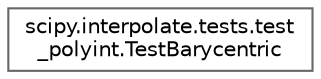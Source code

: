 digraph "Graphical Class Hierarchy"
{
 // LATEX_PDF_SIZE
  bgcolor="transparent";
  edge [fontname=Helvetica,fontsize=10,labelfontname=Helvetica,labelfontsize=10];
  node [fontname=Helvetica,fontsize=10,shape=box,height=0.2,width=0.4];
  rankdir="LR";
  Node0 [id="Node000000",label="scipy.interpolate.tests.test\l_polyint.TestBarycentric",height=0.2,width=0.4,color="grey40", fillcolor="white", style="filled",URL="$df/dda/classscipy_1_1interpolate_1_1tests_1_1test__polyint_1_1TestBarycentric.html",tooltip=" "];
}
